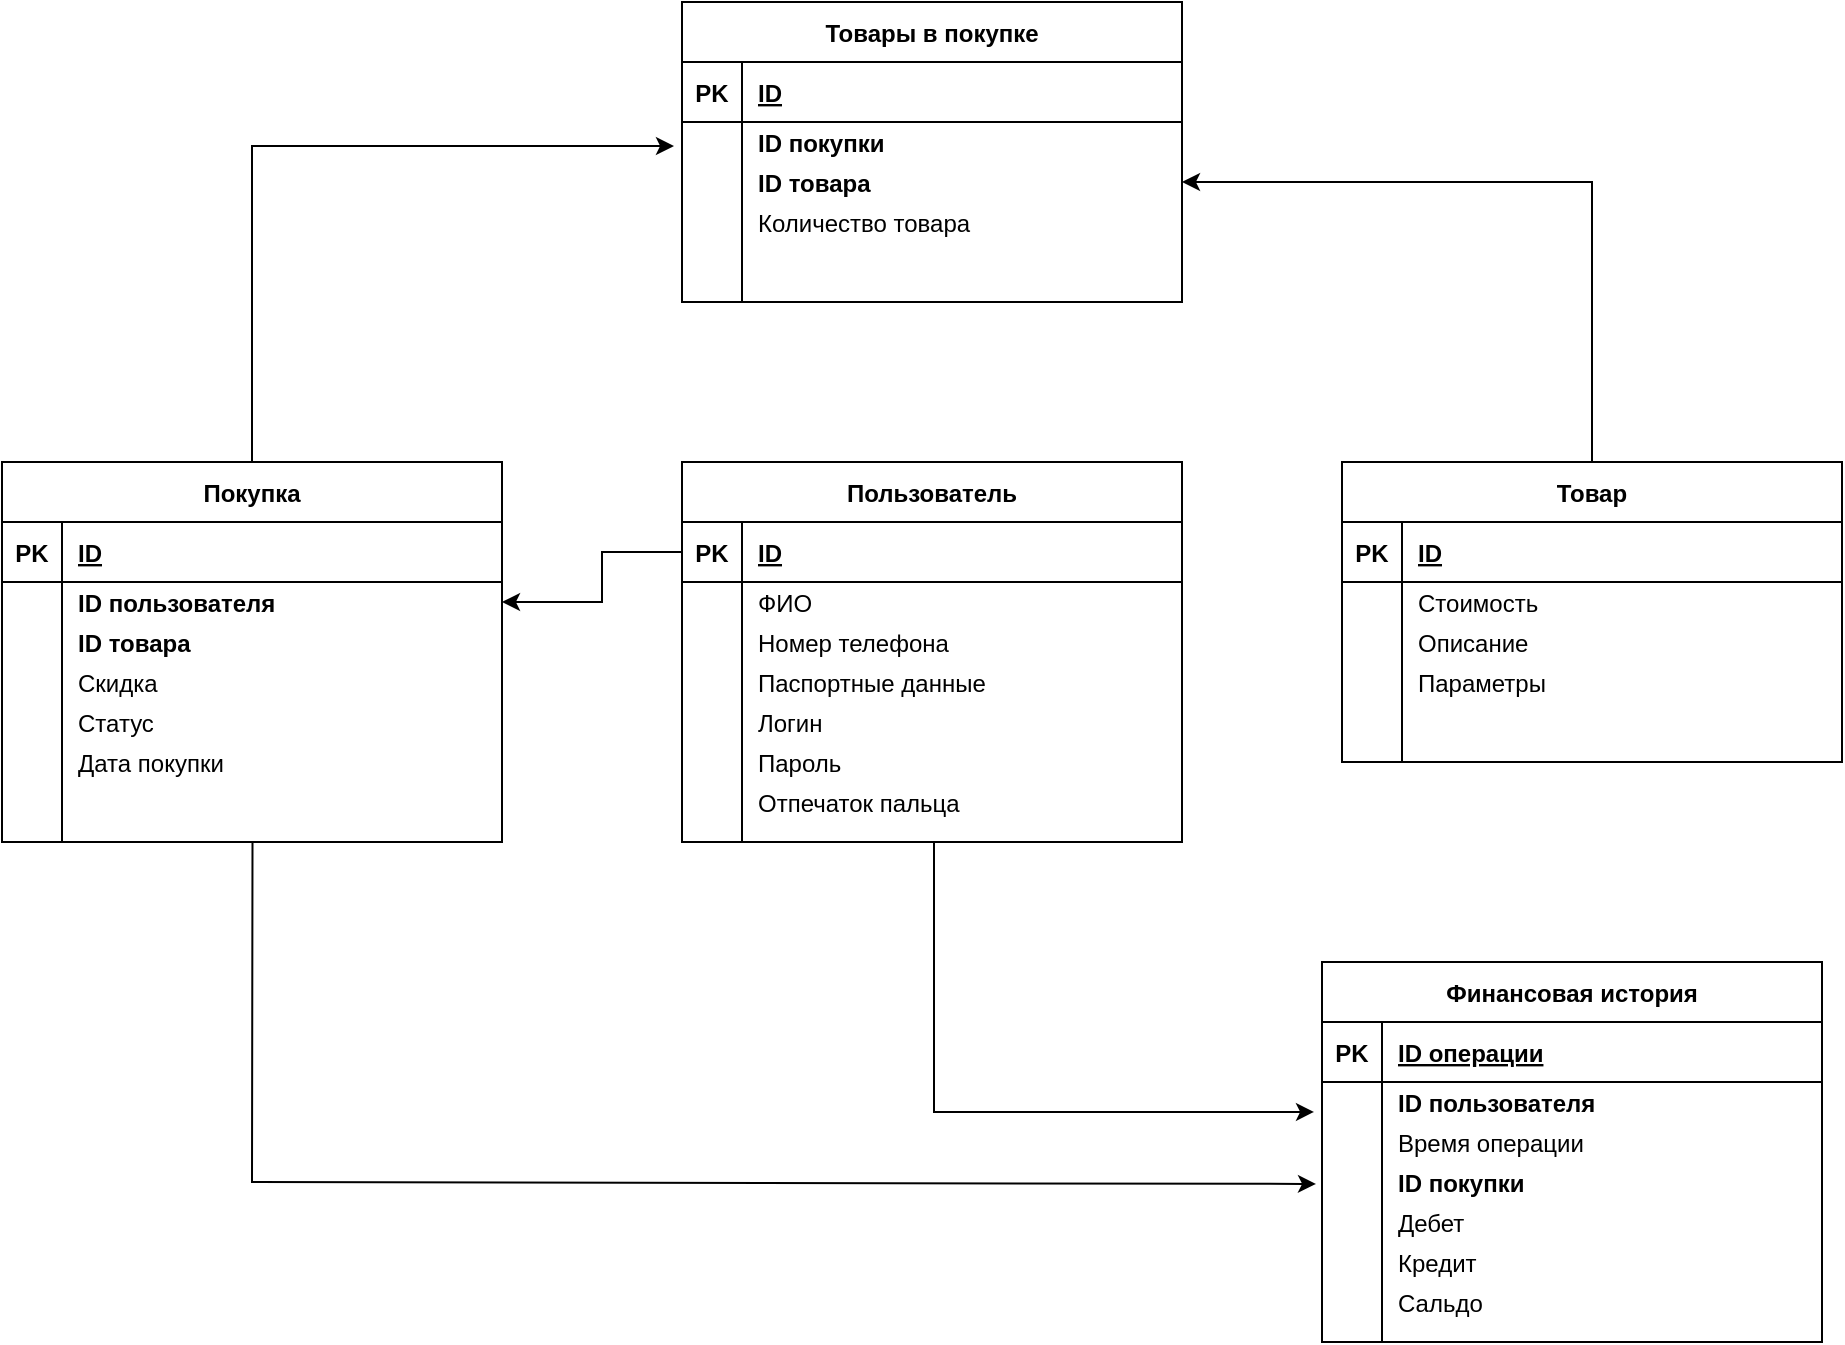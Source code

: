 <mxfile version="20.3.0" type="device"><diagram id="R2lEEEUBdFMjLlhIrx00" name="Page-1"><mxGraphModel dx="2272" dy="1968" grid="1" gridSize="10" guides="1" tooltips="1" connect="1" arrows="1" fold="1" page="1" pageScale="1" pageWidth="850" pageHeight="1100" math="0" shadow="0" extFonts="Permanent Marker^https://fonts.googleapis.com/css?family=Permanent+Marker"><root><mxCell id="0"/><mxCell id="1" parent="0"/><mxCell id="C-vyLk0tnHw3VtMMgP7b-2" value="Товар" style="shape=table;startSize=30;container=1;collapsible=1;childLayout=tableLayout;fixedRows=1;rowLines=0;fontStyle=1;align=center;resizeLast=1;" parent="1" vertex="1"><mxGeometry x="450" y="120" width="250" height="150" as="geometry"/></mxCell><mxCell id="C-vyLk0tnHw3VtMMgP7b-3" value="" style="shape=partialRectangle;collapsible=0;dropTarget=0;pointerEvents=0;fillColor=none;points=[[0,0.5],[1,0.5]];portConstraint=eastwest;top=0;left=0;right=0;bottom=1;" parent="C-vyLk0tnHw3VtMMgP7b-2" vertex="1"><mxGeometry y="30" width="250" height="30" as="geometry"/></mxCell><mxCell id="C-vyLk0tnHw3VtMMgP7b-4" value="PK" style="shape=partialRectangle;overflow=hidden;connectable=0;fillColor=none;top=0;left=0;bottom=0;right=0;fontStyle=1;" parent="C-vyLk0tnHw3VtMMgP7b-3" vertex="1"><mxGeometry width="30" height="30" as="geometry"><mxRectangle width="30" height="30" as="alternateBounds"/></mxGeometry></mxCell><mxCell id="C-vyLk0tnHw3VtMMgP7b-5" value="ID" style="shape=partialRectangle;overflow=hidden;connectable=0;fillColor=none;top=0;left=0;bottom=0;right=0;align=left;spacingLeft=6;fontStyle=5;" parent="C-vyLk0tnHw3VtMMgP7b-3" vertex="1"><mxGeometry x="30" width="220" height="30" as="geometry"><mxRectangle width="220" height="30" as="alternateBounds"/></mxGeometry></mxCell><mxCell id="C-vyLk0tnHw3VtMMgP7b-9" value="" style="shape=partialRectangle;collapsible=0;dropTarget=0;pointerEvents=0;fillColor=none;points=[[0,0.5],[1,0.5]];portConstraint=eastwest;top=0;left=0;right=0;bottom=0;" parent="C-vyLk0tnHw3VtMMgP7b-2" vertex="1"><mxGeometry y="60" width="250" height="50" as="geometry"/></mxCell><mxCell id="C-vyLk0tnHw3VtMMgP7b-10" value="" style="shape=partialRectangle;overflow=hidden;connectable=0;fillColor=none;top=0;left=0;bottom=0;right=0;" parent="C-vyLk0tnHw3VtMMgP7b-9" vertex="1"><mxGeometry width="30" height="50" as="geometry"><mxRectangle width="30" height="50" as="alternateBounds"/></mxGeometry></mxCell><mxCell id="C-vyLk0tnHw3VtMMgP7b-11" value="" style="shape=partialRectangle;overflow=hidden;connectable=0;fillColor=none;top=0;left=0;bottom=0;right=0;align=left;spacingLeft=6;" parent="C-vyLk0tnHw3VtMMgP7b-9" vertex="1"><mxGeometry x="30" width="220" height="50" as="geometry"><mxRectangle width="220" height="50" as="alternateBounds"/></mxGeometry></mxCell><mxCell id="C-vyLk0tnHw3VtMMgP7b-6" value="" style="shape=partialRectangle;collapsible=0;dropTarget=0;pointerEvents=0;fillColor=none;points=[[0,0.5],[1,0.5]];portConstraint=eastwest;top=0;left=0;right=0;bottom=0;" parent="C-vyLk0tnHw3VtMMgP7b-2" vertex="1"><mxGeometry y="110" width="250" height="40" as="geometry"/></mxCell><mxCell id="C-vyLk0tnHw3VtMMgP7b-7" value="" style="shape=partialRectangle;overflow=hidden;connectable=0;fillColor=none;top=0;left=0;bottom=0;right=0;" parent="C-vyLk0tnHw3VtMMgP7b-6" vertex="1"><mxGeometry width="30" height="40" as="geometry"><mxRectangle width="30" height="40" as="alternateBounds"/></mxGeometry></mxCell><mxCell id="C-vyLk0tnHw3VtMMgP7b-8" value="" style="shape=partialRectangle;overflow=hidden;connectable=0;fillColor=none;top=0;left=0;bottom=0;right=0;align=left;spacingLeft=6;" parent="C-vyLk0tnHw3VtMMgP7b-6" vertex="1"><mxGeometry x="30" width="220" height="40" as="geometry"><mxRectangle width="220" height="40" as="alternateBounds"/></mxGeometry></mxCell><mxCell id="C-vyLk0tnHw3VtMMgP7b-13" value="Финансовая история" style="shape=table;startSize=30;container=1;collapsible=1;childLayout=tableLayout;fixedRows=1;rowLines=0;fontStyle=1;align=center;resizeLast=1;" parent="1" vertex="1"><mxGeometry x="440" y="370" width="250" height="190" as="geometry"/></mxCell><mxCell id="C-vyLk0tnHw3VtMMgP7b-14" value="" style="shape=partialRectangle;collapsible=0;dropTarget=0;pointerEvents=0;fillColor=none;points=[[0,0.5],[1,0.5]];portConstraint=eastwest;top=0;left=0;right=0;bottom=1;" parent="C-vyLk0tnHw3VtMMgP7b-13" vertex="1"><mxGeometry y="30" width="250" height="30" as="geometry"/></mxCell><mxCell id="C-vyLk0tnHw3VtMMgP7b-15" value="PK" style="shape=partialRectangle;overflow=hidden;connectable=0;fillColor=none;top=0;left=0;bottom=0;right=0;fontStyle=1;" parent="C-vyLk0tnHw3VtMMgP7b-14" vertex="1"><mxGeometry width="30" height="30" as="geometry"><mxRectangle width="30" height="30" as="alternateBounds"/></mxGeometry></mxCell><mxCell id="C-vyLk0tnHw3VtMMgP7b-16" value="ID операции" style="shape=partialRectangle;overflow=hidden;connectable=0;fillColor=none;top=0;left=0;bottom=0;right=0;align=left;spacingLeft=6;fontStyle=5;" parent="C-vyLk0tnHw3VtMMgP7b-14" vertex="1"><mxGeometry x="30" width="220" height="30" as="geometry"><mxRectangle width="220" height="30" as="alternateBounds"/></mxGeometry></mxCell><mxCell id="C-vyLk0tnHw3VtMMgP7b-20" value="" style="shape=partialRectangle;collapsible=0;dropTarget=0;pointerEvents=0;fillColor=none;points=[[0,0.5],[1,0.5]];portConstraint=eastwest;top=0;left=0;right=0;bottom=0;" parent="C-vyLk0tnHw3VtMMgP7b-13" vertex="1"><mxGeometry y="60" width="250" height="130" as="geometry"/></mxCell><mxCell id="C-vyLk0tnHw3VtMMgP7b-21" value="" style="shape=partialRectangle;overflow=hidden;connectable=0;fillColor=none;top=0;left=0;bottom=0;right=0;" parent="C-vyLk0tnHw3VtMMgP7b-20" vertex="1"><mxGeometry width="30" height="130" as="geometry"><mxRectangle width="30" height="130" as="alternateBounds"/></mxGeometry></mxCell><mxCell id="C-vyLk0tnHw3VtMMgP7b-22" value="" style="shape=partialRectangle;overflow=hidden;connectable=0;fillColor=none;top=0;left=0;bottom=0;right=0;align=left;spacingLeft=6;" parent="C-vyLk0tnHw3VtMMgP7b-20" vertex="1"><mxGeometry x="30" width="220" height="130" as="geometry"><mxRectangle width="220" height="130" as="alternateBounds"/></mxGeometry></mxCell><mxCell id="BDYAsQQ71Ra_EbSxD6J8-9" value="Параметры" style="shape=partialRectangle;overflow=hidden;connectable=0;fillColor=none;top=0;left=0;bottom=0;right=0;align=left;spacingLeft=6;" parent="1" vertex="1"><mxGeometry x="480" y="220" width="220" height="20" as="geometry"><mxRectangle width="220" height="30" as="alternateBounds"/></mxGeometry></mxCell><mxCell id="BDYAsQQ71Ra_EbSxD6J8-12" value="Стоимость" style="shape=partialRectangle;overflow=hidden;connectable=0;fillColor=none;top=0;left=0;bottom=0;right=0;align=left;spacingLeft=6;" parent="1" vertex="1"><mxGeometry x="480" y="180" width="220" height="20" as="geometry"><mxRectangle width="220" height="40" as="alternateBounds"/></mxGeometry></mxCell><mxCell id="BDYAsQQ71Ra_EbSxD6J8-13" value="Описание" style="shape=partialRectangle;overflow=hidden;connectable=0;fillColor=none;top=0;left=0;bottom=0;right=0;align=left;spacingLeft=6;" parent="1" vertex="1"><mxGeometry x="480" y="200" width="220" height="20" as="geometry"><mxRectangle width="220" height="40" as="alternateBounds"/></mxGeometry></mxCell><mxCell id="BDYAsQQ71Ra_EbSxD6J8-25" value="Время операции" style="shape=partialRectangle;overflow=hidden;connectable=0;fillColor=none;top=0;left=0;bottom=0;right=0;align=left;spacingLeft=6;" parent="1" vertex="1"><mxGeometry x="470" y="450" width="220" height="20" as="geometry"><mxRectangle width="220" height="30" as="alternateBounds"/></mxGeometry></mxCell><mxCell id="BDYAsQQ71Ra_EbSxD6J8-26" value="ID покупки" style="shape=partialRectangle;overflow=hidden;connectable=0;fillColor=none;top=0;left=0;bottom=0;right=0;align=left;spacingLeft=6;fontStyle=1" parent="1" vertex="1"><mxGeometry x="470" y="470" width="220" height="20" as="geometry"><mxRectangle width="220" height="30" as="alternateBounds"/></mxGeometry></mxCell><mxCell id="BDYAsQQ71Ra_EbSxD6J8-27" value="Кредит" style="shape=partialRectangle;overflow=hidden;connectable=0;fillColor=none;top=0;left=0;bottom=0;right=0;align=left;spacingLeft=6;" parent="1" vertex="1"><mxGeometry x="470" y="510" width="220" height="20" as="geometry"><mxRectangle width="220" height="30" as="alternateBounds"/></mxGeometry></mxCell><mxCell id="BDYAsQQ71Ra_EbSxD6J8-28" value="Дебет" style="shape=partialRectangle;overflow=hidden;connectable=0;fillColor=none;top=0;left=0;bottom=0;right=0;align=left;spacingLeft=6;" parent="1" vertex="1"><mxGeometry x="470" y="490" width="220" height="20" as="geometry"><mxRectangle width="220" height="30" as="alternateBounds"/></mxGeometry></mxCell><mxCell id="BDYAsQQ71Ra_EbSxD6J8-29" value="Сальдо" style="shape=partialRectangle;overflow=hidden;connectable=0;fillColor=none;top=0;left=0;bottom=0;right=0;align=left;spacingLeft=6;" parent="1" vertex="1"><mxGeometry x="470" y="530" width="220" height="20" as="geometry"><mxRectangle width="220" height="30" as="alternateBounds"/></mxGeometry></mxCell><mxCell id="C-vyLk0tnHw3VtMMgP7b-23" value="Пользователь" style="shape=table;startSize=30;container=1;collapsible=1;childLayout=tableLayout;fixedRows=1;rowLines=0;fontStyle=1;align=center;resizeLast=1;" parent="1" vertex="1"><mxGeometry x="120" y="120" width="250" height="190" as="geometry"/></mxCell><mxCell id="C-vyLk0tnHw3VtMMgP7b-24" value="" style="shape=partialRectangle;collapsible=0;dropTarget=0;pointerEvents=0;fillColor=none;points=[[0,0.5],[1,0.5]];portConstraint=eastwest;top=0;left=0;right=0;bottom=1;" parent="C-vyLk0tnHw3VtMMgP7b-23" vertex="1"><mxGeometry y="30" width="250" height="30" as="geometry"/></mxCell><mxCell id="C-vyLk0tnHw3VtMMgP7b-25" value="PK" style="shape=partialRectangle;overflow=hidden;connectable=0;fillColor=none;top=0;left=0;bottom=0;right=0;fontStyle=1;" parent="C-vyLk0tnHw3VtMMgP7b-24" vertex="1"><mxGeometry width="30" height="30" as="geometry"><mxRectangle width="30" height="30" as="alternateBounds"/></mxGeometry></mxCell><mxCell id="C-vyLk0tnHw3VtMMgP7b-26" value="ID" style="shape=partialRectangle;overflow=hidden;connectable=0;fillColor=none;top=0;left=0;bottom=0;right=0;align=left;spacingLeft=6;fontStyle=5;" parent="C-vyLk0tnHw3VtMMgP7b-24" vertex="1"><mxGeometry x="30" width="220" height="30" as="geometry"><mxRectangle width="220" height="30" as="alternateBounds"/></mxGeometry></mxCell><mxCell id="C-vyLk0tnHw3VtMMgP7b-27" value="" style="shape=partialRectangle;collapsible=0;dropTarget=0;pointerEvents=0;fillColor=none;points=[[0,0.5],[1,0.5]];portConstraint=eastwest;top=0;left=0;right=0;bottom=0;" parent="C-vyLk0tnHw3VtMMgP7b-23" vertex="1"><mxGeometry y="60" width="250" height="130" as="geometry"/></mxCell><mxCell id="C-vyLk0tnHw3VtMMgP7b-28" value="" style="shape=partialRectangle;overflow=hidden;connectable=0;fillColor=none;top=0;left=0;bottom=0;right=0;" parent="C-vyLk0tnHw3VtMMgP7b-27" vertex="1"><mxGeometry width="30" height="130" as="geometry"><mxRectangle width="30" height="130" as="alternateBounds"/></mxGeometry></mxCell><mxCell id="C-vyLk0tnHw3VtMMgP7b-29" value="" style="shape=partialRectangle;overflow=hidden;connectable=0;fillColor=none;top=0;left=0;bottom=0;right=0;align=left;spacingLeft=6;" parent="C-vyLk0tnHw3VtMMgP7b-27" vertex="1"><mxGeometry x="30" width="220" height="130" as="geometry"><mxRectangle width="220" height="130" as="alternateBounds"/></mxGeometry></mxCell><mxCell id="BDYAsQQ71Ra_EbSxD6J8-2" value="Номер телефона" style="shape=partialRectangle;overflow=hidden;connectable=0;fillColor=none;top=0;left=0;bottom=0;right=0;align=left;spacingLeft=6;" parent="1" vertex="1"><mxGeometry x="150" y="200" width="220" height="20" as="geometry"><mxRectangle width="220" height="30" as="alternateBounds"/></mxGeometry></mxCell><mxCell id="BDYAsQQ71Ra_EbSxD6J8-3" value="Паспортные данные" style="shape=partialRectangle;overflow=hidden;connectable=0;fillColor=none;top=0;left=0;bottom=0;right=0;align=left;spacingLeft=6;" parent="1" vertex="1"><mxGeometry x="150" y="220" width="220" height="20" as="geometry"><mxRectangle width="220" height="30" as="alternateBounds"/></mxGeometry></mxCell><mxCell id="BDYAsQQ71Ra_EbSxD6J8-4" value="Логин" style="shape=partialRectangle;overflow=hidden;connectable=0;fillColor=none;top=0;left=0;bottom=0;right=0;align=left;spacingLeft=6;" parent="1" vertex="1"><mxGeometry x="150" y="240" width="220" height="20" as="geometry"><mxRectangle width="220" height="30" as="alternateBounds"/></mxGeometry></mxCell><mxCell id="BDYAsQQ71Ra_EbSxD6J8-5" value="Пароль" style="shape=partialRectangle;overflow=hidden;connectable=0;fillColor=none;top=0;left=0;bottom=0;right=0;align=left;spacingLeft=6;" parent="1" vertex="1"><mxGeometry x="150" y="260" width="220" height="20" as="geometry"><mxRectangle width="220" height="30" as="alternateBounds"/></mxGeometry></mxCell><mxCell id="BDYAsQQ71Ra_EbSxD6J8-6" value="Отпечаток пальца" style="shape=partialRectangle;overflow=hidden;connectable=0;fillColor=none;top=0;left=0;bottom=0;right=0;align=left;spacingLeft=6;" parent="1" vertex="1"><mxGeometry x="150" y="280" width="220" height="20" as="geometry"><mxRectangle width="220" height="30" as="alternateBounds"/></mxGeometry></mxCell><mxCell id="BDYAsQQ71Ra_EbSxD6J8-11" value="ФИО" style="shape=partialRectangle;overflow=hidden;connectable=0;fillColor=none;top=0;left=0;bottom=0;right=0;align=left;spacingLeft=6;" parent="1" vertex="1"><mxGeometry x="150" y="180" width="220" height="20" as="geometry"><mxRectangle width="220" height="30" as="alternateBounds"/></mxGeometry></mxCell><mxCell id="BDYAsQQ71Ra_EbSxD6J8-39" value="Покупка" style="shape=table;startSize=30;container=1;collapsible=1;childLayout=tableLayout;fixedRows=1;rowLines=0;fontStyle=1;align=center;resizeLast=1;" parent="1" vertex="1"><mxGeometry x="-220" y="120" width="250" height="190" as="geometry"/></mxCell><mxCell id="BDYAsQQ71Ra_EbSxD6J8-40" value="" style="shape=partialRectangle;collapsible=0;dropTarget=0;pointerEvents=0;fillColor=none;points=[[0,0.5],[1,0.5]];portConstraint=eastwest;top=0;left=0;right=0;bottom=1;" parent="BDYAsQQ71Ra_EbSxD6J8-39" vertex="1"><mxGeometry y="30" width="250" height="30" as="geometry"/></mxCell><mxCell id="BDYAsQQ71Ra_EbSxD6J8-41" value="PK" style="shape=partialRectangle;overflow=hidden;connectable=0;fillColor=none;top=0;left=0;bottom=0;right=0;fontStyle=1;" parent="BDYAsQQ71Ra_EbSxD6J8-40" vertex="1"><mxGeometry width="30" height="30" as="geometry"><mxRectangle width="30" height="30" as="alternateBounds"/></mxGeometry></mxCell><mxCell id="BDYAsQQ71Ra_EbSxD6J8-42" value="ID" style="shape=partialRectangle;overflow=hidden;connectable=0;fillColor=none;top=0;left=0;bottom=0;right=0;align=left;spacingLeft=6;fontStyle=5;" parent="BDYAsQQ71Ra_EbSxD6J8-40" vertex="1"><mxGeometry x="30" width="220" height="30" as="geometry"><mxRectangle width="220" height="30" as="alternateBounds"/></mxGeometry></mxCell><mxCell id="BDYAsQQ71Ra_EbSxD6J8-43" value="" style="shape=partialRectangle;collapsible=0;dropTarget=0;pointerEvents=0;fillColor=none;points=[[0,0.5],[1,0.5]];portConstraint=eastwest;top=0;left=0;right=0;bottom=0;" parent="BDYAsQQ71Ra_EbSxD6J8-39" vertex="1"><mxGeometry y="60" width="250" height="130" as="geometry"/></mxCell><mxCell id="BDYAsQQ71Ra_EbSxD6J8-44" value="" style="shape=partialRectangle;overflow=hidden;connectable=0;fillColor=none;top=0;left=0;bottom=0;right=0;" parent="BDYAsQQ71Ra_EbSxD6J8-43" vertex="1"><mxGeometry width="30" height="130" as="geometry"><mxRectangle width="30" height="130" as="alternateBounds"/></mxGeometry></mxCell><mxCell id="BDYAsQQ71Ra_EbSxD6J8-45" value="" style="shape=partialRectangle;overflow=hidden;connectable=0;fillColor=none;top=0;left=0;bottom=0;right=0;align=left;spacingLeft=6;" parent="BDYAsQQ71Ra_EbSxD6J8-43" vertex="1"><mxGeometry x="30" width="220" height="130" as="geometry"><mxRectangle width="220" height="130" as="alternateBounds"/></mxGeometry></mxCell><mxCell id="BDYAsQQ71Ra_EbSxD6J8-48" value="Скидка" style="shape=partialRectangle;overflow=hidden;connectable=0;fillColor=none;top=0;left=0;bottom=0;right=0;align=left;spacingLeft=6;" parent="1" vertex="1"><mxGeometry x="-190" y="220" width="220" height="20" as="geometry"><mxRectangle width="220" height="30" as="alternateBounds"/></mxGeometry></mxCell><mxCell id="BDYAsQQ71Ra_EbSxD6J8-51" value="ID пользователя" style="shape=partialRectangle;overflow=hidden;connectable=0;fillColor=none;top=0;left=0;bottom=0;right=0;align=left;spacingLeft=6;fontStyle=1" parent="1" vertex="1"><mxGeometry x="-190" y="180" width="220" height="20" as="geometry"><mxRectangle width="220" height="30" as="alternateBounds"/></mxGeometry></mxCell><mxCell id="BDYAsQQ71Ra_EbSxD6J8-52" value="Дата покупки" style="shape=partialRectangle;overflow=hidden;connectable=0;fillColor=none;top=0;left=0;bottom=0;right=0;align=left;spacingLeft=6;" parent="1" vertex="1"><mxGeometry x="-190" y="260" width="220" height="20" as="geometry"><mxRectangle width="220" height="30" as="alternateBounds"/></mxGeometry></mxCell><mxCell id="BDYAsQQ71Ra_EbSxD6J8-53" value="" style="endArrow=classic;startArrow=none;html=1;rounded=0;entryX=-0.016;entryY=0.115;entryDx=0;entryDy=0;exitX=0.504;exitY=1;exitDx=0;exitDy=0;exitPerimeter=0;startFill=0;entryPerimeter=0;" parent="1" source="C-vyLk0tnHw3VtMMgP7b-27" target="C-vyLk0tnHw3VtMMgP7b-20" edge="1"><mxGeometry width="50" height="50" relative="1" as="geometry"><mxPoint x="310" y="340" as="sourcePoint"/><mxPoint x="475" y="280" as="targetPoint"/><Array as="points"><mxPoint x="246" y="330"/><mxPoint x="246" y="445"/><mxPoint x="410" y="445"/></Array></mxGeometry></mxCell><mxCell id="BDYAsQQ71Ra_EbSxD6J8-56" value="" style="endArrow=none;startArrow=classic;html=1;rounded=0;entryX=0;entryY=0.5;entryDx=0;entryDy=0;endFill=0;" parent="1" target="C-vyLk0tnHw3VtMMgP7b-24" edge="1"><mxGeometry width="50" height="50" relative="1" as="geometry"><mxPoint x="30" y="190" as="sourcePoint"/><mxPoint x="120" y="210" as="targetPoint"/><Array as="points"><mxPoint x="80" y="190"/><mxPoint x="80" y="165"/></Array></mxGeometry></mxCell><mxCell id="BDYAsQQ71Ra_EbSxD6J8-58" value="ID товара" style="shape=partialRectangle;overflow=hidden;connectable=0;fillColor=none;top=0;left=0;bottom=0;right=0;align=left;spacingLeft=6;fontStyle=1" parent="1" vertex="1"><mxGeometry x="-190" y="200" width="220" height="20" as="geometry"><mxRectangle width="220" height="30" as="alternateBounds"/></mxGeometry></mxCell><mxCell id="BDYAsQQ71Ra_EbSxD6J8-59" value="" style="endArrow=classic;startArrow=none;html=1;rounded=0;exitX=0.501;exitY=0.996;exitDx=0;exitDy=0;exitPerimeter=0;entryX=-0.012;entryY=0.392;entryDx=0;entryDy=0;entryPerimeter=0;startFill=0;" parent="1" source="BDYAsQQ71Ra_EbSxD6J8-43" target="C-vyLk0tnHw3VtMMgP7b-20" edge="1"><mxGeometry width="50" height="50" relative="1" as="geometry"><mxPoint x="250" y="340" as="sourcePoint"/><mxPoint x="300" y="490" as="targetPoint"/><Array as="points"><mxPoint x="-95" y="480"/></Array></mxGeometry></mxCell><mxCell id="BDYAsQQ71Ra_EbSxD6J8-64" value="Товары в покупке" style="shape=table;startSize=30;container=1;collapsible=1;childLayout=tableLayout;fixedRows=1;rowLines=0;fontStyle=1;align=center;resizeLast=1;" parent="1" vertex="1"><mxGeometry x="120" y="-110" width="250" height="150" as="geometry"/></mxCell><mxCell id="BDYAsQQ71Ra_EbSxD6J8-65" value="" style="shape=partialRectangle;collapsible=0;dropTarget=0;pointerEvents=0;fillColor=none;points=[[0,0.5],[1,0.5]];portConstraint=eastwest;top=0;left=0;right=0;bottom=1;" parent="BDYAsQQ71Ra_EbSxD6J8-64" vertex="1"><mxGeometry y="30" width="250" height="30" as="geometry"/></mxCell><mxCell id="BDYAsQQ71Ra_EbSxD6J8-66" value="PK" style="shape=partialRectangle;overflow=hidden;connectable=0;fillColor=none;top=0;left=0;bottom=0;right=0;fontStyle=1;" parent="BDYAsQQ71Ra_EbSxD6J8-65" vertex="1"><mxGeometry width="30" height="30" as="geometry"><mxRectangle width="30" height="30" as="alternateBounds"/></mxGeometry></mxCell><mxCell id="BDYAsQQ71Ra_EbSxD6J8-67" value="ID" style="shape=partialRectangle;overflow=hidden;connectable=0;fillColor=none;top=0;left=0;bottom=0;right=0;align=left;spacingLeft=6;fontStyle=5;" parent="BDYAsQQ71Ra_EbSxD6J8-65" vertex="1"><mxGeometry x="30" width="220" height="30" as="geometry"><mxRectangle width="220" height="30" as="alternateBounds"/></mxGeometry></mxCell><mxCell id="BDYAsQQ71Ra_EbSxD6J8-68" value="" style="shape=partialRectangle;collapsible=0;dropTarget=0;pointerEvents=0;fillColor=none;points=[[0,0.5],[1,0.5]];portConstraint=eastwest;top=0;left=0;right=0;bottom=0;" parent="BDYAsQQ71Ra_EbSxD6J8-64" vertex="1"><mxGeometry y="60" width="250" height="50" as="geometry"/></mxCell><mxCell id="BDYAsQQ71Ra_EbSxD6J8-69" value="" style="shape=partialRectangle;overflow=hidden;connectable=0;fillColor=none;top=0;left=0;bottom=0;right=0;" parent="BDYAsQQ71Ra_EbSxD6J8-68" vertex="1"><mxGeometry width="30" height="50" as="geometry"><mxRectangle width="30" height="50" as="alternateBounds"/></mxGeometry></mxCell><mxCell id="BDYAsQQ71Ra_EbSxD6J8-70" value="" style="shape=partialRectangle;overflow=hidden;connectable=0;fillColor=none;top=0;left=0;bottom=0;right=0;align=left;spacingLeft=6;" parent="BDYAsQQ71Ra_EbSxD6J8-68" vertex="1"><mxGeometry x="30" width="220" height="50" as="geometry"><mxRectangle width="220" height="50" as="alternateBounds"/></mxGeometry></mxCell><mxCell id="BDYAsQQ71Ra_EbSxD6J8-71" value="" style="shape=partialRectangle;collapsible=0;dropTarget=0;pointerEvents=0;fillColor=none;points=[[0,0.5],[1,0.5]];portConstraint=eastwest;top=0;left=0;right=0;bottom=0;" parent="BDYAsQQ71Ra_EbSxD6J8-64" vertex="1"><mxGeometry y="110" width="250" height="40" as="geometry"/></mxCell><mxCell id="BDYAsQQ71Ra_EbSxD6J8-72" value="" style="shape=partialRectangle;overflow=hidden;connectable=0;fillColor=none;top=0;left=0;bottom=0;right=0;" parent="BDYAsQQ71Ra_EbSxD6J8-71" vertex="1"><mxGeometry width="30" height="40" as="geometry"><mxRectangle width="30" height="40" as="alternateBounds"/></mxGeometry></mxCell><mxCell id="BDYAsQQ71Ra_EbSxD6J8-73" value="" style="shape=partialRectangle;overflow=hidden;connectable=0;fillColor=none;top=0;left=0;bottom=0;right=0;align=left;spacingLeft=6;" parent="BDYAsQQ71Ra_EbSxD6J8-71" vertex="1"><mxGeometry x="30" width="220" height="40" as="geometry"><mxRectangle width="220" height="40" as="alternateBounds"/></mxGeometry></mxCell><mxCell id="BDYAsQQ71Ra_EbSxD6J8-74" value="ID товара" style="shape=partialRectangle;overflow=hidden;connectable=0;fillColor=none;top=0;left=0;bottom=0;right=0;align=left;spacingLeft=6;fontStyle=1" parent="1" vertex="1"><mxGeometry x="150" y="-30" width="220" height="20" as="geometry"><mxRectangle width="220" height="40" as="alternateBounds"/></mxGeometry></mxCell><mxCell id="BDYAsQQ71Ra_EbSxD6J8-75" value="ID покупки" style="shape=partialRectangle;overflow=hidden;connectable=0;fillColor=none;top=0;left=0;bottom=0;right=0;align=left;spacingLeft=6;fontStyle=1" parent="1" vertex="1"><mxGeometry x="150" y="-50" width="220" height="20" as="geometry"><mxRectangle width="220" height="40" as="alternateBounds"/></mxGeometry></mxCell><mxCell id="BDYAsQQ71Ra_EbSxD6J8-76" value="Количество товара" style="shape=partialRectangle;overflow=hidden;connectable=0;fillColor=none;top=0;left=0;bottom=0;right=0;align=left;spacingLeft=6;" parent="1" vertex="1"><mxGeometry x="150" y="-10" width="220" height="20" as="geometry"><mxRectangle width="220" height="40" as="alternateBounds"/></mxGeometry></mxCell><mxCell id="BDYAsQQ71Ra_EbSxD6J8-77" value="" style="endArrow=classic;startArrow=none;html=1;rounded=0;exitX=0.5;exitY=0;exitDx=0;exitDy=0;entryX=-0.016;entryY=0.24;entryDx=0;entryDy=0;entryPerimeter=0;startFill=0;" parent="1" source="BDYAsQQ71Ra_EbSxD6J8-39" target="BDYAsQQ71Ra_EbSxD6J8-68" edge="1"><mxGeometry width="50" height="50" relative="1" as="geometry"><mxPoint x="250" y="90" as="sourcePoint"/><mxPoint x="300" y="40" as="targetPoint"/><Array as="points"><mxPoint x="-95" y="-38"/></Array></mxGeometry></mxCell><mxCell id="BDYAsQQ71Ra_EbSxD6J8-78" value="" style="endArrow=classic;startArrow=none;html=1;rounded=0;exitX=0.5;exitY=0;exitDx=0;exitDy=0;startFill=0;" parent="1" source="C-vyLk0tnHw3VtMMgP7b-2" edge="1"><mxGeometry width="50" height="50" relative="1" as="geometry"><mxPoint x="250" y="90" as="sourcePoint"/><mxPoint x="370" y="-20" as="targetPoint"/><Array as="points"><mxPoint x="575" y="-20"/></Array></mxGeometry></mxCell><mxCell id="eP50b6WrsrshbYrm4EwW-1" value="Статус" style="shape=partialRectangle;overflow=hidden;connectable=0;fillColor=none;top=0;left=0;bottom=0;right=0;align=left;spacingLeft=6;" vertex="1" parent="1"><mxGeometry x="-190" y="240" width="220" height="20" as="geometry"><mxRectangle width="220" height="30" as="alternateBounds"/></mxGeometry></mxCell><mxCell id="eP50b6WrsrshbYrm4EwW-2" value="ID пользователя" style="shape=partialRectangle;overflow=hidden;connectable=0;fillColor=none;top=0;left=0;bottom=0;right=0;align=left;spacingLeft=6;fontStyle=1" vertex="1" parent="1"><mxGeometry x="470" y="430" width="220" height="20" as="geometry"><mxRectangle width="220" height="30" as="alternateBounds"/></mxGeometry></mxCell></root></mxGraphModel></diagram></mxfile>